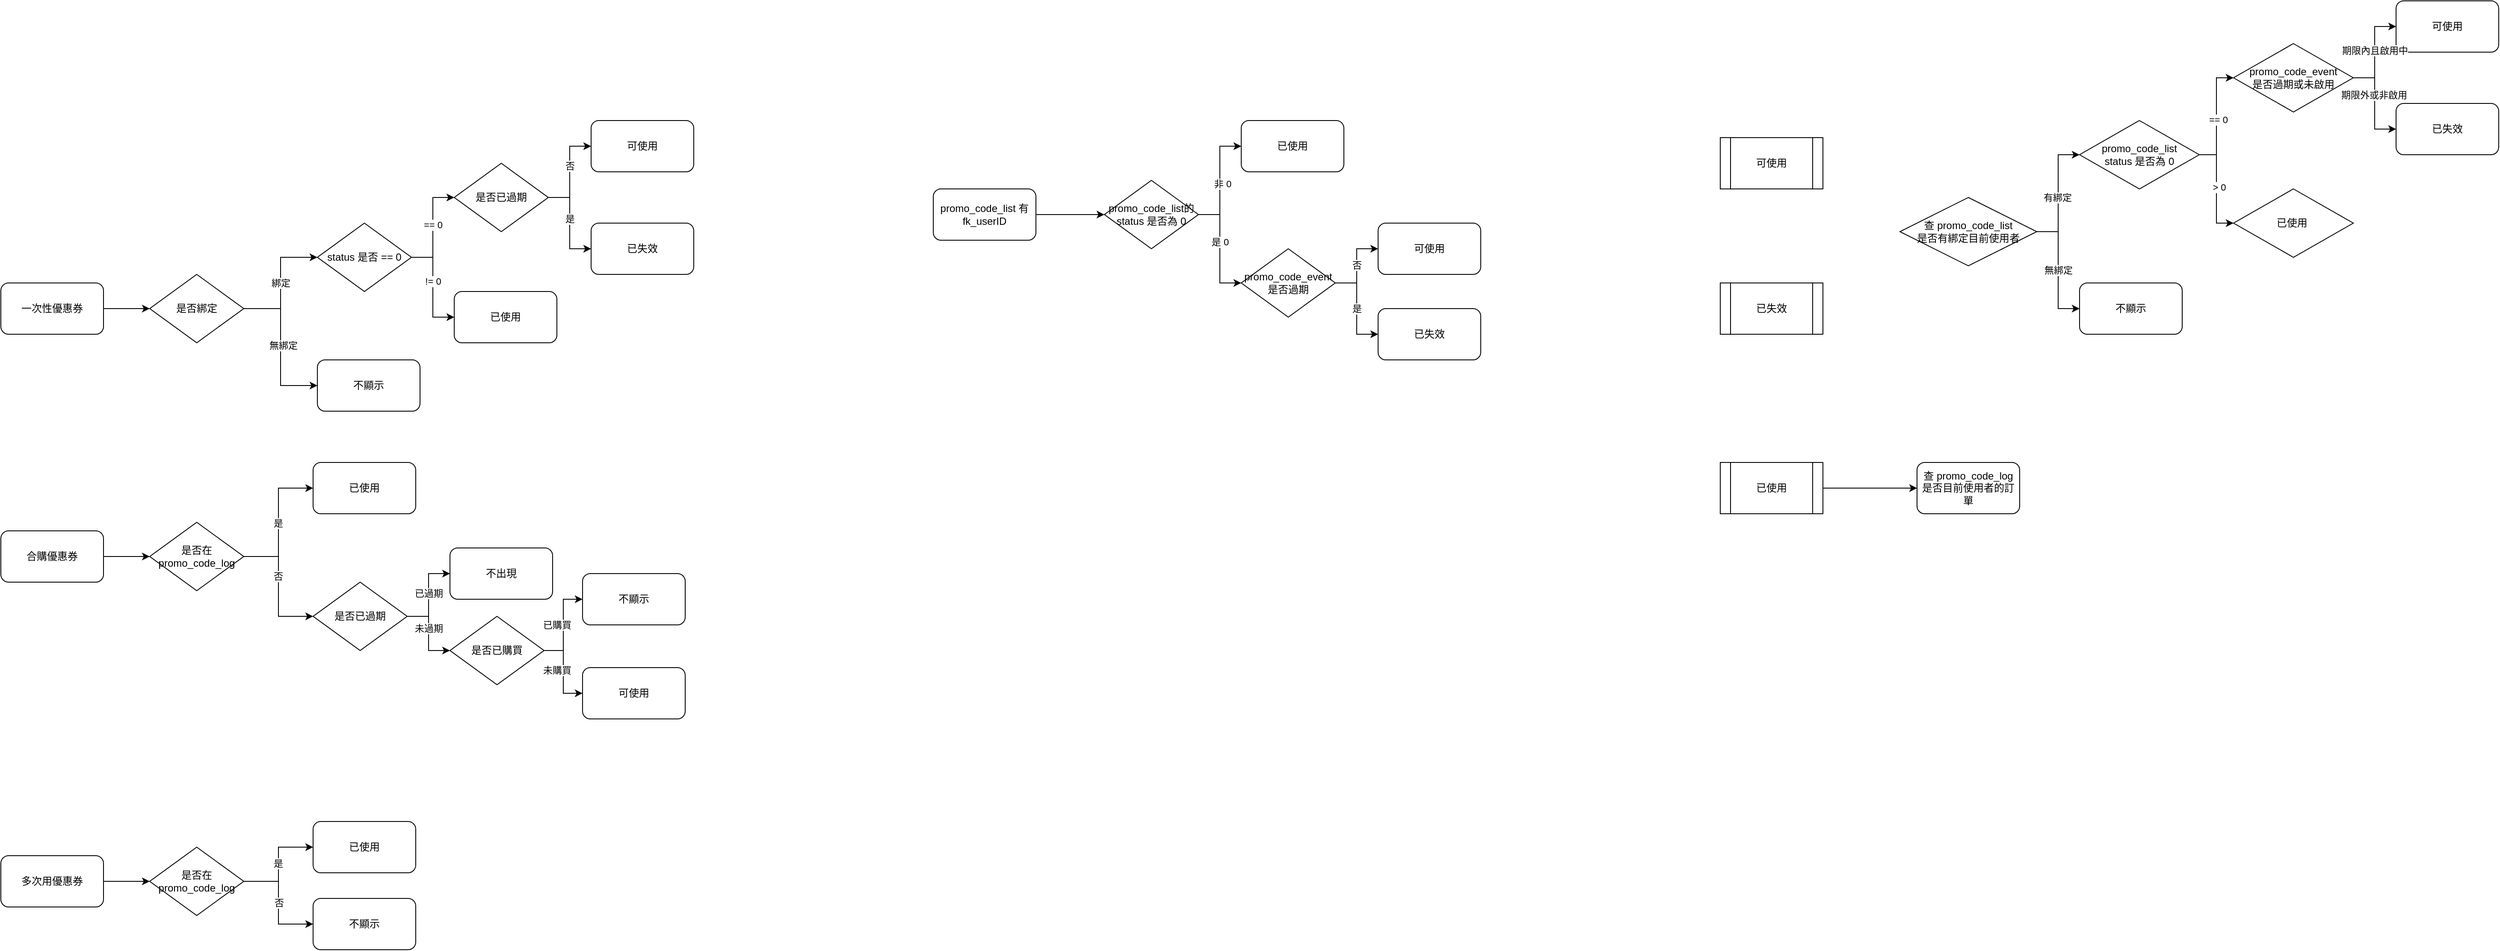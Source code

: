 <mxfile version="14.5.1" type="github">
  <diagram id="ft2ekDf52CcPwkjGjaUg" name="Page-1">
    <mxGraphModel dx="1426" dy="2092" grid="1" gridSize="10" guides="1" tooltips="1" connect="1" arrows="1" fold="1" page="1" pageScale="1" pageWidth="827" pageHeight="1169" math="0" shadow="0">
      <root>
        <mxCell id="0" />
        <mxCell id="1" parent="0" />
        <mxCell id="QKZV2CFVftr11WgmAgI6-5" style="edgeStyle=orthogonalEdgeStyle;rounded=0;orthogonalLoop=1;jettySize=auto;html=1;exitX=1;exitY=0.5;exitDx=0;exitDy=0;entryX=0;entryY=0.5;entryDx=0;entryDy=0;" edge="1" parent="1" source="QKZV2CFVftr11WgmAgI6-1" target="QKZV2CFVftr11WgmAgI6-4">
          <mxGeometry relative="1" as="geometry" />
        </mxCell>
        <mxCell id="QKZV2CFVftr11WgmAgI6-1" value="一次性優惠券" style="rounded=1;whiteSpace=wrap;html=1;" vertex="1" parent="1">
          <mxGeometry x="130" y="160" width="120" height="60" as="geometry" />
        </mxCell>
        <mxCell id="QKZV2CFVftr11WgmAgI6-19" style="edgeStyle=orthogonalEdgeStyle;rounded=0;orthogonalLoop=1;jettySize=auto;html=1;exitX=1;exitY=0.5;exitDx=0;exitDy=0;entryX=0;entryY=0.5;entryDx=0;entryDy=0;" edge="1" parent="1" source="QKZV2CFVftr11WgmAgI6-2" target="QKZV2CFVftr11WgmAgI6-17">
          <mxGeometry relative="1" as="geometry" />
        </mxCell>
        <mxCell id="QKZV2CFVftr11WgmAgI6-2" value="合購優惠券" style="rounded=1;whiteSpace=wrap;html=1;" vertex="1" parent="1">
          <mxGeometry x="130" y="450" width="120" height="60" as="geometry" />
        </mxCell>
        <mxCell id="QKZV2CFVftr11WgmAgI6-54" style="edgeStyle=orthogonalEdgeStyle;rounded=0;orthogonalLoop=1;jettySize=auto;html=1;exitX=1;exitY=0.5;exitDx=0;exitDy=0;" edge="1" parent="1" source="QKZV2CFVftr11WgmAgI6-3" target="QKZV2CFVftr11WgmAgI6-53">
          <mxGeometry relative="1" as="geometry" />
        </mxCell>
        <mxCell id="QKZV2CFVftr11WgmAgI6-3" value="多次用優惠券" style="rounded=1;whiteSpace=wrap;html=1;" vertex="1" parent="1">
          <mxGeometry x="130" y="830" width="120" height="60" as="geometry" />
        </mxCell>
        <mxCell id="QKZV2CFVftr11WgmAgI6-8" value="綁定" style="edgeStyle=orthogonalEdgeStyle;rounded=0;orthogonalLoop=1;jettySize=auto;html=1;exitX=1;exitY=0.5;exitDx=0;exitDy=0;" edge="1" parent="1" source="QKZV2CFVftr11WgmAgI6-4" target="QKZV2CFVftr11WgmAgI6-7">
          <mxGeometry relative="1" as="geometry" />
        </mxCell>
        <mxCell id="QKZV2CFVftr11WgmAgI6-15" style="edgeStyle=orthogonalEdgeStyle;rounded=0;orthogonalLoop=1;jettySize=auto;html=1;exitX=1;exitY=0.5;exitDx=0;exitDy=0;entryX=0;entryY=0.5;entryDx=0;entryDy=0;" edge="1" parent="1" source="QKZV2CFVftr11WgmAgI6-4" target="QKZV2CFVftr11WgmAgI6-14">
          <mxGeometry relative="1" as="geometry" />
        </mxCell>
        <mxCell id="QKZV2CFVftr11WgmAgI6-16" value="無綁定" style="edgeLabel;html=1;align=center;verticalAlign=middle;resizable=0;points=[];" vertex="1" connectable="0" parent="QKZV2CFVftr11WgmAgI6-15">
          <mxGeometry x="-0.027" y="3" relative="1" as="geometry">
            <mxPoint as="offset" />
          </mxGeometry>
        </mxCell>
        <mxCell id="QKZV2CFVftr11WgmAgI6-4" value="是否綁定" style="rhombus;whiteSpace=wrap;html=1;" vertex="1" parent="1">
          <mxGeometry x="304" y="150" width="110" height="80" as="geometry" />
        </mxCell>
        <mxCell id="QKZV2CFVftr11WgmAgI6-12" style="edgeStyle=orthogonalEdgeStyle;rounded=0;orthogonalLoop=1;jettySize=auto;html=1;exitX=1;exitY=0.5;exitDx=0;exitDy=0;" edge="1" parent="1" source="QKZV2CFVftr11WgmAgI6-7" target="QKZV2CFVftr11WgmAgI6-9">
          <mxGeometry relative="1" as="geometry" />
        </mxCell>
        <mxCell id="QKZV2CFVftr11WgmAgI6-13" value="!= 0" style="edgeLabel;html=1;align=center;verticalAlign=middle;resizable=0;points=[];" vertex="1" connectable="0" parent="QKZV2CFVftr11WgmAgI6-12">
          <mxGeometry x="-0.117" relative="1" as="geometry">
            <mxPoint as="offset" />
          </mxGeometry>
        </mxCell>
        <mxCell id="QKZV2CFVftr11WgmAgI6-23" style="edgeStyle=orthogonalEdgeStyle;rounded=0;orthogonalLoop=1;jettySize=auto;html=1;exitX=1;exitY=0.5;exitDx=0;exitDy=0;entryX=0;entryY=0.5;entryDx=0;entryDy=0;" edge="1" parent="1" source="QKZV2CFVftr11WgmAgI6-7" target="QKZV2CFVftr11WgmAgI6-22">
          <mxGeometry relative="1" as="geometry" />
        </mxCell>
        <mxCell id="QKZV2CFVftr11WgmAgI6-30" value="== 0" style="edgeLabel;html=1;align=center;verticalAlign=middle;resizable=0;points=[];" vertex="1" connectable="0" parent="QKZV2CFVftr11WgmAgI6-23">
          <mxGeometry x="0.05" relative="1" as="geometry">
            <mxPoint as="offset" />
          </mxGeometry>
        </mxCell>
        <mxCell id="QKZV2CFVftr11WgmAgI6-7" value="status 是否 == 0" style="rhombus;whiteSpace=wrap;html=1;" vertex="1" parent="1">
          <mxGeometry x="500" y="90" width="110" height="80" as="geometry" />
        </mxCell>
        <mxCell id="QKZV2CFVftr11WgmAgI6-9" value="已使用" style="rounded=1;whiteSpace=wrap;html=1;" vertex="1" parent="1">
          <mxGeometry x="660" y="170" width="120" height="60" as="geometry" />
        </mxCell>
        <mxCell id="QKZV2CFVftr11WgmAgI6-14" value="不顯示" style="rounded=1;whiteSpace=wrap;html=1;" vertex="1" parent="1">
          <mxGeometry x="500" y="250" width="120" height="60" as="geometry" />
        </mxCell>
        <mxCell id="QKZV2CFVftr11WgmAgI6-31" style="edgeStyle=orthogonalEdgeStyle;rounded=0;orthogonalLoop=1;jettySize=auto;html=1;exitX=1;exitY=0.5;exitDx=0;exitDy=0;entryX=0;entryY=0.5;entryDx=0;entryDy=0;" edge="1" parent="1" source="QKZV2CFVftr11WgmAgI6-17" target="QKZV2CFVftr11WgmAgI6-20">
          <mxGeometry relative="1" as="geometry" />
        </mxCell>
        <mxCell id="QKZV2CFVftr11WgmAgI6-36" value="是" style="edgeLabel;html=1;align=center;verticalAlign=middle;resizable=0;points=[];" vertex="1" connectable="0" parent="QKZV2CFVftr11WgmAgI6-31">
          <mxGeometry y="2" relative="1" as="geometry">
            <mxPoint x="1" y="1" as="offset" />
          </mxGeometry>
        </mxCell>
        <mxCell id="QKZV2CFVftr11WgmAgI6-35" style="edgeStyle=orthogonalEdgeStyle;rounded=0;orthogonalLoop=1;jettySize=auto;html=1;exitX=1;exitY=0.5;exitDx=0;exitDy=0;entryX=0;entryY=0.5;entryDx=0;entryDy=0;" edge="1" parent="1" source="QKZV2CFVftr11WgmAgI6-17" target="QKZV2CFVftr11WgmAgI6-34">
          <mxGeometry relative="1" as="geometry" />
        </mxCell>
        <mxCell id="QKZV2CFVftr11WgmAgI6-39" value="否" style="edgeLabel;html=1;align=center;verticalAlign=middle;resizable=0;points=[];" vertex="1" connectable="0" parent="QKZV2CFVftr11WgmAgI6-35">
          <mxGeometry x="-0.159" y="-1" relative="1" as="geometry">
            <mxPoint as="offset" />
          </mxGeometry>
        </mxCell>
        <mxCell id="QKZV2CFVftr11WgmAgI6-17" value="是否在 promo_code_log" style="rhombus;whiteSpace=wrap;html=1;" vertex="1" parent="1">
          <mxGeometry x="304" y="440" width="110" height="80" as="geometry" />
        </mxCell>
        <mxCell id="QKZV2CFVftr11WgmAgI6-20" value="已使用" style="rounded=1;whiteSpace=wrap;html=1;" vertex="1" parent="1">
          <mxGeometry x="495" y="370" width="120" height="60" as="geometry" />
        </mxCell>
        <mxCell id="QKZV2CFVftr11WgmAgI6-26" style="edgeStyle=orthogonalEdgeStyle;rounded=0;orthogonalLoop=1;jettySize=auto;html=1;exitX=1;exitY=0.5;exitDx=0;exitDy=0;entryX=0;entryY=0.5;entryDx=0;entryDy=0;" edge="1" parent="1" source="QKZV2CFVftr11WgmAgI6-22" target="QKZV2CFVftr11WgmAgI6-25">
          <mxGeometry relative="1" as="geometry" />
        </mxCell>
        <mxCell id="QKZV2CFVftr11WgmAgI6-28" value="否" style="edgeLabel;html=1;align=center;verticalAlign=middle;resizable=0;points=[];" vertex="1" connectable="0" parent="QKZV2CFVftr11WgmAgI6-26">
          <mxGeometry x="0.133" relative="1" as="geometry">
            <mxPoint as="offset" />
          </mxGeometry>
        </mxCell>
        <mxCell id="QKZV2CFVftr11WgmAgI6-27" style="edgeStyle=orthogonalEdgeStyle;rounded=0;orthogonalLoop=1;jettySize=auto;html=1;exitX=1;exitY=0.5;exitDx=0;exitDy=0;entryX=0;entryY=0.5;entryDx=0;entryDy=0;" edge="1" parent="1" source="QKZV2CFVftr11WgmAgI6-22" target="QKZV2CFVftr11WgmAgI6-24">
          <mxGeometry relative="1" as="geometry" />
        </mxCell>
        <mxCell id="QKZV2CFVftr11WgmAgI6-29" value="是" style="edgeLabel;html=1;align=center;verticalAlign=middle;resizable=0;points=[];" vertex="1" connectable="0" parent="QKZV2CFVftr11WgmAgI6-27">
          <mxGeometry x="-0.089" relative="1" as="geometry">
            <mxPoint as="offset" />
          </mxGeometry>
        </mxCell>
        <mxCell id="QKZV2CFVftr11WgmAgI6-22" value="是否已過期" style="rhombus;whiteSpace=wrap;html=1;" vertex="1" parent="1">
          <mxGeometry x="660" y="20" width="110" height="80" as="geometry" />
        </mxCell>
        <mxCell id="QKZV2CFVftr11WgmAgI6-24" value="已失效" style="rounded=1;whiteSpace=wrap;html=1;" vertex="1" parent="1">
          <mxGeometry x="820" y="90" width="120" height="60" as="geometry" />
        </mxCell>
        <mxCell id="QKZV2CFVftr11WgmAgI6-25" value="可使用" style="rounded=1;whiteSpace=wrap;html=1;" vertex="1" parent="1">
          <mxGeometry x="820" y="-30" width="120" height="60" as="geometry" />
        </mxCell>
        <mxCell id="QKZV2CFVftr11WgmAgI6-41" style="edgeStyle=orthogonalEdgeStyle;rounded=0;orthogonalLoop=1;jettySize=auto;html=1;exitX=1;exitY=0.5;exitDx=0;exitDy=0;entryX=0;entryY=0.5;entryDx=0;entryDy=0;" edge="1" parent="1" source="QKZV2CFVftr11WgmAgI6-34" target="QKZV2CFVftr11WgmAgI6-40">
          <mxGeometry relative="1" as="geometry" />
        </mxCell>
        <mxCell id="QKZV2CFVftr11WgmAgI6-43" value="已過期" style="edgeLabel;html=1;align=center;verticalAlign=middle;resizable=0;points=[];" vertex="1" connectable="0" parent="QKZV2CFVftr11WgmAgI6-41">
          <mxGeometry x="0.04" relative="1" as="geometry">
            <mxPoint as="offset" />
          </mxGeometry>
        </mxCell>
        <mxCell id="QKZV2CFVftr11WgmAgI6-45" style="edgeStyle=orthogonalEdgeStyle;rounded=0;orthogonalLoop=1;jettySize=auto;html=1;exitX=1;exitY=0.5;exitDx=0;exitDy=0;entryX=0;entryY=0.5;entryDx=0;entryDy=0;" edge="1" parent="1" source="QKZV2CFVftr11WgmAgI6-34" target="QKZV2CFVftr11WgmAgI6-44">
          <mxGeometry relative="1" as="geometry" />
        </mxCell>
        <mxCell id="QKZV2CFVftr11WgmAgI6-47" value="未過期" style="edgeLabel;html=1;align=center;verticalAlign=middle;resizable=0;points=[];" vertex="1" connectable="0" parent="QKZV2CFVftr11WgmAgI6-45">
          <mxGeometry x="-0.133" relative="1" as="geometry">
            <mxPoint as="offset" />
          </mxGeometry>
        </mxCell>
        <mxCell id="QKZV2CFVftr11WgmAgI6-34" value="是否已過期" style="rhombus;whiteSpace=wrap;html=1;" vertex="1" parent="1">
          <mxGeometry x="495" y="510" width="110" height="80" as="geometry" />
        </mxCell>
        <mxCell id="QKZV2CFVftr11WgmAgI6-40" value="不出現" style="rounded=1;whiteSpace=wrap;html=1;" vertex="1" parent="1">
          <mxGeometry x="655" y="470" width="120" height="60" as="geometry" />
        </mxCell>
        <mxCell id="QKZV2CFVftr11WgmAgI6-49" style="edgeStyle=orthogonalEdgeStyle;rounded=0;orthogonalLoop=1;jettySize=auto;html=1;exitX=1;exitY=0.5;exitDx=0;exitDy=0;" edge="1" parent="1" source="QKZV2CFVftr11WgmAgI6-44" target="QKZV2CFVftr11WgmAgI6-46">
          <mxGeometry relative="1" as="geometry" />
        </mxCell>
        <mxCell id="QKZV2CFVftr11WgmAgI6-51" value="已購買" style="edgeLabel;html=1;align=center;verticalAlign=middle;resizable=0;points=[];" vertex="1" connectable="0" parent="QKZV2CFVftr11WgmAgI6-49">
          <mxGeometry x="0.019" y="-1" relative="1" as="geometry">
            <mxPoint x="-8.5" y="0.5" as="offset" />
          </mxGeometry>
        </mxCell>
        <mxCell id="QKZV2CFVftr11WgmAgI6-50" style="edgeStyle=orthogonalEdgeStyle;rounded=0;orthogonalLoop=1;jettySize=auto;html=1;exitX=1;exitY=0.5;exitDx=0;exitDy=0;" edge="1" parent="1" source="QKZV2CFVftr11WgmAgI6-44" target="QKZV2CFVftr11WgmAgI6-48">
          <mxGeometry relative="1" as="geometry" />
        </mxCell>
        <mxCell id="QKZV2CFVftr11WgmAgI6-52" value="未購買" style="edgeLabel;html=1;align=center;verticalAlign=middle;resizable=0;points=[];" vertex="1" connectable="0" parent="QKZV2CFVftr11WgmAgI6-50">
          <mxGeometry x="-0.063" relative="1" as="geometry">
            <mxPoint x="-7.5" y="1" as="offset" />
          </mxGeometry>
        </mxCell>
        <mxCell id="QKZV2CFVftr11WgmAgI6-44" value="是否已購買" style="rhombus;whiteSpace=wrap;html=1;" vertex="1" parent="1">
          <mxGeometry x="655" y="550" width="110" height="80" as="geometry" />
        </mxCell>
        <mxCell id="QKZV2CFVftr11WgmAgI6-46" value="不顯示" style="rounded=1;whiteSpace=wrap;html=1;" vertex="1" parent="1">
          <mxGeometry x="810" y="500" width="120" height="60" as="geometry" />
        </mxCell>
        <mxCell id="QKZV2CFVftr11WgmAgI6-48" value="可使用" style="rounded=1;whiteSpace=wrap;html=1;" vertex="1" parent="1">
          <mxGeometry x="810" y="610" width="120" height="60" as="geometry" />
        </mxCell>
        <mxCell id="QKZV2CFVftr11WgmAgI6-56" style="edgeStyle=orthogonalEdgeStyle;rounded=0;orthogonalLoop=1;jettySize=auto;html=1;exitX=1;exitY=0.5;exitDx=0;exitDy=0;" edge="1" parent="1" source="QKZV2CFVftr11WgmAgI6-53" target="QKZV2CFVftr11WgmAgI6-55">
          <mxGeometry relative="1" as="geometry" />
        </mxCell>
        <mxCell id="QKZV2CFVftr11WgmAgI6-57" value="是" style="edgeLabel;html=1;align=center;verticalAlign=middle;resizable=0;points=[];" vertex="1" connectable="0" parent="QKZV2CFVftr11WgmAgI6-56">
          <mxGeometry x="0.017" y="2" relative="1" as="geometry">
            <mxPoint x="1" as="offset" />
          </mxGeometry>
        </mxCell>
        <mxCell id="QKZV2CFVftr11WgmAgI6-59" value="否" style="edgeStyle=orthogonalEdgeStyle;rounded=0;orthogonalLoop=1;jettySize=auto;html=1;exitX=1;exitY=0.5;exitDx=0;exitDy=0;entryX=0;entryY=0.5;entryDx=0;entryDy=0;" edge="1" parent="1" source="QKZV2CFVftr11WgmAgI6-53" target="QKZV2CFVftr11WgmAgI6-58">
          <mxGeometry relative="1" as="geometry" />
        </mxCell>
        <mxCell id="QKZV2CFVftr11WgmAgI6-53" value="是否在 promo_code_log" style="rhombus;whiteSpace=wrap;html=1;" vertex="1" parent="1">
          <mxGeometry x="304" y="820" width="110" height="80" as="geometry" />
        </mxCell>
        <mxCell id="QKZV2CFVftr11WgmAgI6-55" value="已使用" style="rounded=1;whiteSpace=wrap;html=1;" vertex="1" parent="1">
          <mxGeometry x="495" y="790" width="120" height="60" as="geometry" />
        </mxCell>
        <mxCell id="QKZV2CFVftr11WgmAgI6-58" value="不顯示" style="rounded=1;whiteSpace=wrap;html=1;" vertex="1" parent="1">
          <mxGeometry x="495" y="880" width="120" height="60" as="geometry" />
        </mxCell>
        <mxCell id="QKZV2CFVftr11WgmAgI6-63" style="edgeStyle=orthogonalEdgeStyle;rounded=0;orthogonalLoop=1;jettySize=auto;html=1;exitX=1;exitY=0.5;exitDx=0;exitDy=0;entryX=0;entryY=0.5;entryDx=0;entryDy=0;" edge="1" parent="1" source="QKZV2CFVftr11WgmAgI6-61" target="QKZV2CFVftr11WgmAgI6-62">
          <mxGeometry relative="1" as="geometry" />
        </mxCell>
        <mxCell id="QKZV2CFVftr11WgmAgI6-61" value="promo_code_list 有 fk_userID" style="rounded=1;whiteSpace=wrap;html=1;" vertex="1" parent="1">
          <mxGeometry x="1220" y="50" width="120" height="60" as="geometry" />
        </mxCell>
        <mxCell id="QKZV2CFVftr11WgmAgI6-67" style="edgeStyle=orthogonalEdgeStyle;rounded=0;orthogonalLoop=1;jettySize=auto;html=1;exitX=1;exitY=0.5;exitDx=0;exitDy=0;entryX=0;entryY=0.5;entryDx=0;entryDy=0;" edge="1" parent="1" source="QKZV2CFVftr11WgmAgI6-62" target="QKZV2CFVftr11WgmAgI6-64">
          <mxGeometry relative="1" as="geometry" />
        </mxCell>
        <mxCell id="QKZV2CFVftr11WgmAgI6-73" value="非 0" style="edgeLabel;html=1;align=center;verticalAlign=middle;resizable=0;points=[];" vertex="1" connectable="0" parent="QKZV2CFVftr11WgmAgI6-67">
          <mxGeometry x="-0.061" y="-3" relative="1" as="geometry">
            <mxPoint as="offset" />
          </mxGeometry>
        </mxCell>
        <mxCell id="QKZV2CFVftr11WgmAgI6-68" style="edgeStyle=orthogonalEdgeStyle;rounded=0;orthogonalLoop=1;jettySize=auto;html=1;exitX=1;exitY=0.5;exitDx=0;exitDy=0;" edge="1" parent="1" source="QKZV2CFVftr11WgmAgI6-62" target="QKZV2CFVftr11WgmAgI6-65">
          <mxGeometry relative="1" as="geometry" />
        </mxCell>
        <mxCell id="QKZV2CFVftr11WgmAgI6-74" value="是 0" style="edgeLabel;html=1;align=center;verticalAlign=middle;resizable=0;points=[];" vertex="1" connectable="0" parent="QKZV2CFVftr11WgmAgI6-68">
          <mxGeometry x="-0.123" relative="1" as="geometry">
            <mxPoint as="offset" />
          </mxGeometry>
        </mxCell>
        <mxCell id="QKZV2CFVftr11WgmAgI6-62" value="promo_code_list的 status 是否為 0" style="rhombus;whiteSpace=wrap;html=1;" vertex="1" parent="1">
          <mxGeometry x="1420" y="40" width="110" height="80" as="geometry" />
        </mxCell>
        <mxCell id="QKZV2CFVftr11WgmAgI6-64" value="已使用" style="rounded=1;whiteSpace=wrap;html=1;" vertex="1" parent="1">
          <mxGeometry x="1580" y="-30" width="120" height="60" as="geometry" />
        </mxCell>
        <mxCell id="QKZV2CFVftr11WgmAgI6-69" style="edgeStyle=orthogonalEdgeStyle;rounded=0;orthogonalLoop=1;jettySize=auto;html=1;exitX=1;exitY=0.5;exitDx=0;exitDy=0;" edge="1" parent="1" source="QKZV2CFVftr11WgmAgI6-65" target="QKZV2CFVftr11WgmAgI6-66">
          <mxGeometry relative="1" as="geometry" />
        </mxCell>
        <mxCell id="QKZV2CFVftr11WgmAgI6-71" value="否" style="edgeLabel;html=1;align=center;verticalAlign=middle;resizable=0;points=[];" vertex="1" connectable="0" parent="QKZV2CFVftr11WgmAgI6-69">
          <mxGeometry x="0.022" relative="1" as="geometry">
            <mxPoint as="offset" />
          </mxGeometry>
        </mxCell>
        <mxCell id="QKZV2CFVftr11WgmAgI6-72" value="是" style="edgeStyle=orthogonalEdgeStyle;rounded=0;orthogonalLoop=1;jettySize=auto;html=1;exitX=1;exitY=0.5;exitDx=0;exitDy=0;entryX=0;entryY=0.5;entryDx=0;entryDy=0;" edge="1" parent="1" source="QKZV2CFVftr11WgmAgI6-65" target="QKZV2CFVftr11WgmAgI6-70">
          <mxGeometry relative="1" as="geometry" />
        </mxCell>
        <mxCell id="QKZV2CFVftr11WgmAgI6-65" value="promo_code_event是否過期" style="rhombus;whiteSpace=wrap;html=1;" vertex="1" parent="1">
          <mxGeometry x="1580" y="120" width="110" height="80" as="geometry" />
        </mxCell>
        <mxCell id="QKZV2CFVftr11WgmAgI6-66" value="可使用" style="rounded=1;whiteSpace=wrap;html=1;" vertex="1" parent="1">
          <mxGeometry x="1740" y="90" width="120" height="60" as="geometry" />
        </mxCell>
        <mxCell id="QKZV2CFVftr11WgmAgI6-70" value="已失效" style="rounded=1;whiteSpace=wrap;html=1;" vertex="1" parent="1">
          <mxGeometry x="1740" y="190" width="120" height="60" as="geometry" />
        </mxCell>
        <mxCell id="QKZV2CFVftr11WgmAgI6-76" value="可使用" style="shape=process;whiteSpace=wrap;html=1;backgroundOutline=1;" vertex="1" parent="1">
          <mxGeometry x="2140" y="-10" width="120" height="60" as="geometry" />
        </mxCell>
        <mxCell id="QKZV2CFVftr11WgmAgI6-80" style="edgeStyle=orthogonalEdgeStyle;rounded=0;orthogonalLoop=1;jettySize=auto;html=1;exitX=1;exitY=0.5;exitDx=0;exitDy=0;entryX=0;entryY=0.5;entryDx=0;entryDy=0;" edge="1" parent="1" source="QKZV2CFVftr11WgmAgI6-77" target="QKZV2CFVftr11WgmAgI6-79">
          <mxGeometry relative="1" as="geometry" />
        </mxCell>
        <mxCell id="QKZV2CFVftr11WgmAgI6-77" value="已使用" style="shape=process;whiteSpace=wrap;html=1;backgroundOutline=1;" vertex="1" parent="1">
          <mxGeometry x="2140" y="370" width="120" height="60" as="geometry" />
        </mxCell>
        <mxCell id="QKZV2CFVftr11WgmAgI6-78" value="已失效" style="shape=process;whiteSpace=wrap;html=1;backgroundOutline=1;" vertex="1" parent="1">
          <mxGeometry x="2140" y="160" width="120" height="60" as="geometry" />
        </mxCell>
        <mxCell id="QKZV2CFVftr11WgmAgI6-79" value="查 promo_code_log&lt;br&gt;是否目前使用者的訂單" style="rounded=1;whiteSpace=wrap;html=1;" vertex="1" parent="1">
          <mxGeometry x="2370" y="370" width="120" height="60" as="geometry" />
        </mxCell>
        <mxCell id="QKZV2CFVftr11WgmAgI6-86" value="無綁定" style="edgeStyle=orthogonalEdgeStyle;rounded=0;orthogonalLoop=1;jettySize=auto;html=1;exitX=1;exitY=0.5;exitDx=0;exitDy=0;entryX=0;entryY=0.5;entryDx=0;entryDy=0;" edge="1" parent="1" source="QKZV2CFVftr11WgmAgI6-84" target="QKZV2CFVftr11WgmAgI6-85">
          <mxGeometry relative="1" as="geometry" />
        </mxCell>
        <mxCell id="QKZV2CFVftr11WgmAgI6-89" style="edgeStyle=orthogonalEdgeStyle;rounded=0;orthogonalLoop=1;jettySize=auto;html=1;exitX=1;exitY=0.5;exitDx=0;exitDy=0;entryX=0;entryY=0.5;entryDx=0;entryDy=0;" edge="1" parent="1" source="QKZV2CFVftr11WgmAgI6-84" target="QKZV2CFVftr11WgmAgI6-88">
          <mxGeometry relative="1" as="geometry" />
        </mxCell>
        <mxCell id="QKZV2CFVftr11WgmAgI6-90" value="有綁定" style="edgeLabel;html=1;align=center;verticalAlign=middle;resizable=0;points=[];" vertex="1" connectable="0" parent="QKZV2CFVftr11WgmAgI6-89">
          <mxGeometry x="-0.061" y="1" relative="1" as="geometry">
            <mxPoint as="offset" />
          </mxGeometry>
        </mxCell>
        <mxCell id="QKZV2CFVftr11WgmAgI6-84" value="查 promo_code_list&lt;br&gt;&lt;span style=&quot;color: rgba(0 , 0 , 0 , 0) ; font-family: monospace ; font-size: 0px&quot;&gt;%3CmxGraphModel%3E%3Croot%3E%3CmxCell%20id%3D%220%22%2F%3E%3CmxCell%20id%3D%221%22%20parent%3D%220%22%2F%3E%3CmxCell%20id%3D%222%22%20value%3D%22%E6%9F%A5%20promo_code_list%22%20style%3D%22rounded%3D1%3BwhiteSpace%3Dwrap%3Bhtml%3D1%3B%22%20vertex%3D%221%22%20parent%3D%221%22%3E%3CmxGeometry%20x%3D%222370%22%20y%3D%2270%22%20width%3D%22120%22%20height%3D%2260%22%20as%3D%22geometry%22%2F%3E%3C%2FmxCell%3E%3C%2Froot%3E%3C%2FmxGraphModel%3E是B是否&lt;/span&gt;是否有綁定目前使用者" style="rhombus;whiteSpace=wrap;html=1;" vertex="1" parent="1">
          <mxGeometry x="2350" y="60" width="160" height="80" as="geometry" />
        </mxCell>
        <mxCell id="QKZV2CFVftr11WgmAgI6-85" value="不顯示" style="rounded=1;whiteSpace=wrap;html=1;" vertex="1" parent="1">
          <mxGeometry x="2560" y="160" width="120" height="60" as="geometry" />
        </mxCell>
        <mxCell id="QKZV2CFVftr11WgmAgI6-94" style="edgeStyle=orthogonalEdgeStyle;rounded=0;orthogonalLoop=1;jettySize=auto;html=1;exitX=1;exitY=0.5;exitDx=0;exitDy=0;entryX=0;entryY=0.5;entryDx=0;entryDy=0;" edge="1" parent="1" source="QKZV2CFVftr11WgmAgI6-88" target="QKZV2CFVftr11WgmAgI6-91">
          <mxGeometry relative="1" as="geometry" />
        </mxCell>
        <mxCell id="QKZV2CFVftr11WgmAgI6-100" value="&amp;gt; 0" style="edgeLabel;html=1;align=center;verticalAlign=middle;resizable=0;points=[];" vertex="1" connectable="0" parent="QKZV2CFVftr11WgmAgI6-94">
          <mxGeometry x="-0.033" y="3" relative="1" as="geometry">
            <mxPoint as="offset" />
          </mxGeometry>
        </mxCell>
        <mxCell id="QKZV2CFVftr11WgmAgI6-98" style="edgeStyle=orthogonalEdgeStyle;rounded=0;orthogonalLoop=1;jettySize=auto;html=1;exitX=1;exitY=0.5;exitDx=0;exitDy=0;entryX=0;entryY=0.5;entryDx=0;entryDy=0;" edge="1" parent="1" source="QKZV2CFVftr11WgmAgI6-88" target="QKZV2CFVftr11WgmAgI6-97">
          <mxGeometry relative="1" as="geometry" />
        </mxCell>
        <mxCell id="QKZV2CFVftr11WgmAgI6-99" value="== 0" style="edgeLabel;html=1;align=center;verticalAlign=middle;resizable=0;points=[];" vertex="1" connectable="0" parent="QKZV2CFVftr11WgmAgI6-98">
          <mxGeometry x="-0.061" y="-2" relative="1" as="geometry">
            <mxPoint as="offset" />
          </mxGeometry>
        </mxCell>
        <mxCell id="QKZV2CFVftr11WgmAgI6-88" value="promo_code_list&lt;br&gt;status 是否為 0" style="rhombus;whiteSpace=wrap;html=1;" vertex="1" parent="1">
          <mxGeometry x="2560" y="-30" width="140" height="80" as="geometry" />
        </mxCell>
        <mxCell id="QKZV2CFVftr11WgmAgI6-91" value="已使用&amp;nbsp;" style="rhombus;whiteSpace=wrap;html=1;" vertex="1" parent="1">
          <mxGeometry x="2740" y="50" width="140" height="80" as="geometry" />
        </mxCell>
        <mxCell id="QKZV2CFVftr11WgmAgI6-96" value="可使用" style="rounded=1;whiteSpace=wrap;html=1;" vertex="1" parent="1">
          <mxGeometry x="2930" y="-170" width="120" height="60" as="geometry" />
        </mxCell>
        <mxCell id="QKZV2CFVftr11WgmAgI6-102" style="edgeStyle=orthogonalEdgeStyle;rounded=0;orthogonalLoop=1;jettySize=auto;html=1;exitX=1;exitY=0.5;exitDx=0;exitDy=0;entryX=0;entryY=0.5;entryDx=0;entryDy=0;" edge="1" parent="1" source="QKZV2CFVftr11WgmAgI6-97" target="QKZV2CFVftr11WgmAgI6-96">
          <mxGeometry relative="1" as="geometry" />
        </mxCell>
        <mxCell id="QKZV2CFVftr11WgmAgI6-105" value="期限內且啟用中" style="edgeLabel;html=1;align=center;verticalAlign=middle;resizable=0;points=[];" vertex="1" connectable="0" parent="QKZV2CFVftr11WgmAgI6-102">
          <mxGeometry x="0.036" relative="1" as="geometry">
            <mxPoint as="offset" />
          </mxGeometry>
        </mxCell>
        <mxCell id="QKZV2CFVftr11WgmAgI6-103" style="edgeStyle=orthogonalEdgeStyle;rounded=0;orthogonalLoop=1;jettySize=auto;html=1;exitX=1;exitY=0.5;exitDx=0;exitDy=0;entryX=0;entryY=0.5;entryDx=0;entryDy=0;" edge="1" parent="1" source="QKZV2CFVftr11WgmAgI6-97" target="QKZV2CFVftr11WgmAgI6-101">
          <mxGeometry relative="1" as="geometry" />
        </mxCell>
        <mxCell id="QKZV2CFVftr11WgmAgI6-97" value="promo_code_event&lt;br&gt;是否過期或未啟用" style="rhombus;whiteSpace=wrap;html=1;" vertex="1" parent="1">
          <mxGeometry x="2740" y="-120" width="140" height="80" as="geometry" />
        </mxCell>
        <mxCell id="QKZV2CFVftr11WgmAgI6-101" value="已失效" style="rounded=1;whiteSpace=wrap;html=1;" vertex="1" parent="1">
          <mxGeometry x="2930" y="-50" width="120" height="60" as="geometry" />
        </mxCell>
        <mxCell id="QKZV2CFVftr11WgmAgI6-106" value="期限外或非啟用" style="edgeLabel;html=1;align=center;verticalAlign=middle;resizable=0;points=[];" vertex="1" connectable="0" parent="1">
          <mxGeometry x="2900" y="-60" as="geometry">
            <mxPoint x="4" as="offset" />
          </mxGeometry>
        </mxCell>
      </root>
    </mxGraphModel>
  </diagram>
</mxfile>
